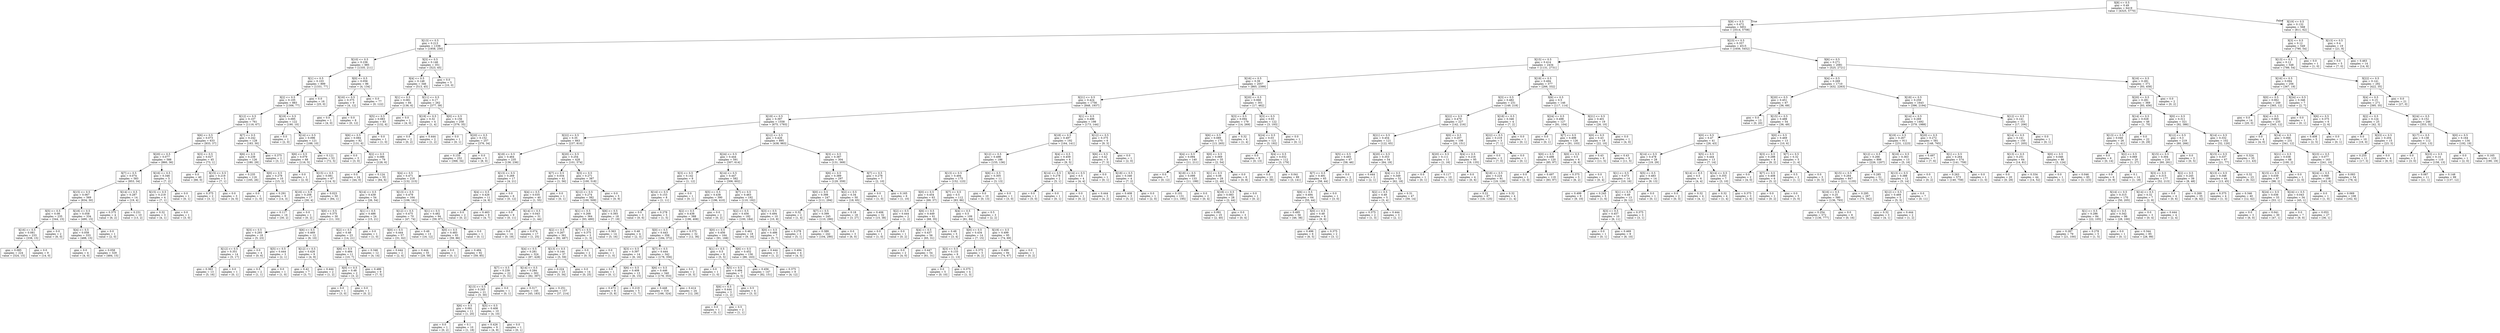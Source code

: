digraph Tree {
node [shape=box] ;
0 [label="X[8] <= 0.5\ngini = 0.49\nsamples = 6419\nvalue = [4325, 5770]"] ;
1 [label="X[9] <= 0.5\ngini = 0.472\nsamples = 5851\nvalue = [3514, 5708]"] ;
0 -> 1 [labeldistance=2.5, labelangle=45, headlabel="True"] ;
2 [label="X[13] <= 0.5\ngini = 0.213\nsamples = 1336\nvalue = [1858, 256]"] ;
1 -> 2 ;
3 [label="X[10] <= 0.5\ngini = 0.236\nsamples = 985\nvalue = [1335, 211]"] ;
2 -> 3 ;
4 [label="X[1] <= 0.5\ngini = 0.103\nsamples = 899\nvalue = [1331, 77]"] ;
3 -> 4 ;
5 [label="X[2] <= 0.5\ngini = 0.105\nsamples = 883\nvalue = [1306, 77]"] ;
4 -> 5 ;
6 [label="X[12] <= 0.5\ngini = 0.107\nsamples = 761\nvalue = [1116, 67]"] ;
5 -> 6 ;
7 [label="X[6] <= 0.5\ngini = 0.073\nsamples = 633\nvalue = [933, 37]"] ;
6 -> 7 ;
8 [label="X[20] <= 0.5\ngini = 0.077\nsamples = 588\nvalue = [860, 36]"] ;
7 -> 8 ;
9 [label="X[7] <= 0.5\ngini = 0.074\nsamples = 583\nvalue = [853, 34]"] ;
8 -> 9 ;
10 [label="X[15] <= 0.5\ngini = 0.067\nsamples = 569\nvalue = [834, 30]"] ;
9 -> 10 ;
11 [label="X[5] <= 0.5\ngini = 0.08\nsamples = 235\nvalue = [344, 15]"] ;
10 -> 11 ;
12 [label="X[16] <= 0.5\ngini = 0.081\nsamples = 233\nvalue = [338, 15]"] ;
11 -> 12 ;
13 [label="gini = 0.085\nsamples = 224\nvalue = [324, 15]"] ;
12 -> 13 ;
14 [label="gini = 0.0\nsamples = 9\nvalue = [14, 0]"] ;
12 -> 14 ;
15 [label="gini = 0.0\nsamples = 2\nvalue = [6, 0]"] ;
11 -> 15 ;
16 [label="X[18] <= 0.5\ngini = 0.058\nsamples = 334\nvalue = [490, 15]"] ;
10 -> 16 ;
17 [label="X[4] <= 0.5\ngini = 0.058\nsamples = 333\nvalue = [488, 15]"] ;
16 -> 17 ;
18 [label="gini = 0.0\nsamples = 4\nvalue = [4, 0]"] ;
17 -> 18 ;
19 [label="gini = 0.058\nsamples = 329\nvalue = [484, 15]"] ;
17 -> 19 ;
20 [label="gini = 0.0\nsamples = 1\nvalue = [2, 0]"] ;
16 -> 20 ;
21 [label="X[14] <= 0.5\ngini = 0.287\nsamples = 14\nvalue = [19, 4]"] ;
9 -> 21 ;
22 [label="gini = 0.375\nsamples = 4\nvalue = [6, 2]"] ;
21 -> 22 ;
23 [label="gini = 0.231\nsamples = 10\nvalue = [13, 2]"] ;
21 -> 23 ;
24 [label="X[16] <= 0.5\ngini = 0.346\nsamples = 5\nvalue = [7, 2]"] ;
8 -> 24 ;
25 [label="X[15] <= 0.5\ngini = 0.219\nsamples = 4\nvalue = [7, 1]"] ;
24 -> 25 ;
26 [label="gini = 0.32\nsamples = 3\nvalue = [4, 1]"] ;
25 -> 26 ;
27 [label="gini = 0.0\nsamples = 1\nvalue = [3, 0]"] ;
25 -> 27 ;
28 [label="gini = 0.0\nsamples = 1\nvalue = [0, 1]"] ;
24 -> 28 ;
29 [label="X[3] <= 0.5\ngini = 0.027\nsamples = 45\nvalue = [73, 1]"] ;
7 -> 29 ;
30 [label="gini = 0.0\nsamples = 40\nvalue = [66, 0]"] ;
29 -> 30 ;
31 [label="X[15] <= 0.5\ngini = 0.219\nsamples = 5\nvalue = [7, 1]"] ;
29 -> 31 ;
32 [label="gini = 0.375\nsamples = 2\nvalue = [3, 1]"] ;
31 -> 32 ;
33 [label="gini = 0.0\nsamples = 3\nvalue = [4, 0]"] ;
31 -> 33 ;
34 [label="X[7] <= 0.5\ngini = 0.242\nsamples = 128\nvalue = [183, 30]"] ;
6 -> 34 ;
35 [label="X[6] <= 0.5\ngini = 0.239\nsamples = 126\nvalue = [180, 29]"] ;
34 -> 35 ;
36 [label="gini = 0.235\nsamples = 116\nvalue = [165, 26]"] ;
35 -> 36 ;
37 [label="X[0] <= 0.5\ngini = 0.278\nsamples = 10\nvalue = [15, 3]"] ;
35 -> 37 ;
38 [label="gini = 0.0\nsamples = 1\nvalue = [1, 0]"] ;
37 -> 38 ;
39 [label="gini = 0.291\nsamples = 9\nvalue = [14, 3]"] ;
37 -> 39 ;
40 [label="gini = 0.375\nsamples = 2\nvalue = [3, 1]"] ;
34 -> 40 ;
41 [label="X[19] <= 0.5\ngini = 0.095\nsamples = 122\nvalue = [190, 10]"] ;
5 -> 41 ;
42 [label="gini = 0.0\nsamples = 1\nvalue = [2, 0]"] ;
41 -> 42 ;
43 [label="X[14] <= 0.5\ngini = 0.096\nsamples = 121\nvalue = [188, 10]"] ;
41 -> 43 ;
44 [label="X[6] <= 0.5\ngini = 0.079\nsamples = 68\nvalue = [116, 5]"] ;
43 -> 44 ;
45 [label="gini = 0.0\nsamples = 1\nvalue = [2, 0]"] ;
44 -> 45 ;
46 [label="X[15] <= 0.5\ngini = 0.081\nsamples = 67\nvalue = [114, 5]"] ;
44 -> 46 ;
47 [label="X[16] <= 0.5\ngini = 0.208\nsamples = 17\nvalue = [30, 4]"] ;
46 -> 47 ;
48 [label="gini = 0.117\nsamples = 16\nvalue = [30, 2]"] ;
47 -> 48 ;
49 [label="gini = 0.0\nsamples = 1\nvalue = [0, 2]"] ;
47 -> 49 ;
50 [label="gini = 0.023\nsamples = 50\nvalue = [84, 1]"] ;
46 -> 50 ;
51 [label="gini = 0.121\nsamples = 53\nvalue = [72, 5]"] ;
43 -> 51 ;
52 [label="gini = 0.0\nsamples = 16\nvalue = [25, 0]"] ;
4 -> 52 ;
53 [label="X[0] <= 0.5\ngini = 0.056\nsamples = 86\nvalue = [4, 134]"] ;
3 -> 53 ;
54 [label="X[16] <= 0.5\ngini = 0.375\nsamples = 9\nvalue = [4, 12]"] ;
53 -> 54 ;
55 [label="gini = 0.0\nsamples = 1\nvalue = [4, 0]"] ;
54 -> 55 ;
56 [label="gini = 0.0\nsamples = 8\nvalue = [0, 12]"] ;
54 -> 56 ;
57 [label="gini = 0.0\nsamples = 77\nvalue = [0, 122]"] ;
53 -> 57 ;
58 [label="X[3] <= 0.5\ngini = 0.146\nsamples = 351\nvalue = [523, 45]"] ;
2 -> 58 ;
59 [label="X[4] <= 0.5\ngini = 0.148\nsamples = 346\nvalue = [513, 45]"] ;
58 -> 59 ;
60 [label="X[1] <= 0.5\ngini = 0.081\nsamples = 84\nvalue = [136, 6]"] ;
59 -> 60 ;
61 [label="X[5] <= 0.5\ngini = 0.083\nsamples = 83\nvalue = [132, 6]"] ;
60 -> 61 ;
62 [label="X[6] <= 0.5\ngini = 0.084\nsamples = 82\nvalue = [131, 6]"] ;
61 -> 62 ;
63 [label="gini = 0.0\nsamples = 3\nvalue = [3, 0]"] ;
62 -> 63 ;
64 [label="X[2] <= 0.5\ngini = 0.086\nsamples = 79\nvalue = [128, 6]"] ;
62 -> 64 ;
65 [label="gini = 0.0\nsamples = 24\nvalue = [44, 0]"] ;
64 -> 65 ;
66 [label="gini = 0.124\nsamples = 55\nvalue = [84, 6]"] ;
64 -> 66 ;
67 [label="gini = 0.0\nsamples = 1\nvalue = [1, 0]"] ;
61 -> 67 ;
68 [label="gini = 0.0\nsamples = 1\nvalue = [4, 0]"] ;
60 -> 68 ;
69 [label="X[11] <= 0.5\ngini = 0.17\nsamples = 262\nvalue = [377, 39]"] ;
59 -> 69 ;
70 [label="X[19] <= 0.5\ngini = 0.32\nsamples = 4\nvalue = [1, 4]"] ;
69 -> 70 ;
71 [label="gini = 0.0\nsamples = 2\nvalue = [0, 2]"] ;
70 -> 71 ;
72 [label="gini = 0.444\nsamples = 2\nvalue = [1, 2]"] ;
70 -> 72 ;
73 [label="X[0] <= 0.5\ngini = 0.156\nsamples = 258\nvalue = [376, 35]"] ;
69 -> 73 ;
74 [label="gini = 0.0\nsamples = 1\nvalue = [0, 1]"] ;
73 -> 74 ;
75 [label="X[20] <= 0.5\ngini = 0.152\nsamples = 257\nvalue = [376, 34]"] ;
73 -> 75 ;
76 [label="gini = 0.155\nsamples = 252\nvalue = [368, 34]"] ;
75 -> 76 ;
77 [label="gini = 0.0\nsamples = 5\nvalue = [8, 0]"] ;
75 -> 77 ;
78 [label="gini = 0.0\nsamples = 5\nvalue = [10, 0]"] ;
58 -> 78 ;
79 [label="X[23] <= 0.5\ngini = 0.357\nsamples = 4515\nvalue = [1656, 5452]"] ;
1 -> 79 ;
80 [label="X[15] <= 0.5\ngini = 0.414\nsamples = 2434\nvalue = [1131, 2731]"] ;
79 -> 80 ;
81 [label="X[16] <= 0.5\ngini = 0.39\nsamples = 2057\nvalue = [865, 2399]"] ;
80 -> 81 ;
82 [label="X[21] <= 0.5\ngini = 0.424\nsamples = 1756\nvalue = [848, 1937]"] ;
81 -> 82 ;
83 [label="X[19] <= 0.5\ngini = 0.397\nsamples = 1558\nvalue = [675, 1793]"] ;
82 -> 83 ;
84 [label="X[22] <= 0.5\ngini = 0.35\nsamples = 663\nvalue = [237, 810]"] ;
83 -> 84 ;
85 [label="X[18] <= 0.5\ngini = 0.464\nsamples = 235\nvalue = [136, 236]"] ;
84 -> 85 ;
86 [label="X[4] <= 0.5\ngini = 0.471\nsamples = 218\nvalue = [132, 215]"] ;
85 -> 86 ;
87 [label="X[14] <= 0.5\ngini = 0.439\nsamples = 54\nvalue = [26, 54]"] ;
86 -> 87 ;
88 [label="X[0] <= 0.5\ngini = 0.375\nsamples = 30\nvalue = [11, 33]"] ;
87 -> 88 ;
89 [label="X[3] <= 0.5\ngini = 0.293\nsamples = 18\nvalue = [5, 23]"] ;
88 -> 89 ;
90 [label="X[12] <= 0.5\ngini = 0.351\nsamples = 14\nvalue = [5, 17]"] ;
89 -> 90 ;
91 [label="gini = 0.363\nsamples = 13\nvalue = [5, 16]"] ;
90 -> 91 ;
92 [label="gini = 0.0\nsamples = 1\nvalue = [0, 1]"] ;
90 -> 92 ;
93 [label="gini = 0.0\nsamples = 4\nvalue = [0, 6]"] ;
89 -> 93 ;
94 [label="X[6] <= 0.5\ngini = 0.469\nsamples = 12\nvalue = [6, 10]"] ;
88 -> 94 ;
95 [label="X[5] <= 0.5\ngini = 0.444\nsamples = 3\nvalue = [2, 1]"] ;
94 -> 95 ;
96 [label="gini = 0.5\nsamples = 2\nvalue = [1, 1]"] ;
95 -> 96 ;
97 [label="gini = 0.0\nsamples = 1\nvalue = [1, 0]"] ;
95 -> 97 ;
98 [label="X[12] <= 0.5\ngini = 0.426\nsamples = 9\nvalue = [4, 9]"] ;
94 -> 98 ;
99 [label="gini = 0.42\nsamples = 7\nvalue = [3, 7]"] ;
98 -> 99 ;
100 [label="gini = 0.444\nsamples = 2\nvalue = [1, 2]"] ;
98 -> 100 ;
101 [label="X[1] <= 0.5\ngini = 0.486\nsamples = 24\nvalue = [15, 21]"] ;
87 -> 101 ;
102 [label="X[2] <= 0.5\ngini = 0.48\nsamples = 23\nvalue = [14, 21]"] ;
101 -> 102 ;
103 [label="X[6] <= 0.5\ngini = 0.484\nsamples = 11\nvalue = [10, 7]"] ;
102 -> 103 ;
104 [label="X[0] <= 0.5\ngini = 0.48\nsamples = 2\nvalue = [3, 2]"] ;
103 -> 104 ;
105 [label="gini = 0.0\nsamples = 1\nvalue = [3, 0]"] ;
104 -> 105 ;
106 [label="gini = 0.0\nsamples = 1\nvalue = [0, 2]"] ;
104 -> 106 ;
107 [label="gini = 0.486\nsamples = 9\nvalue = [7, 5]"] ;
103 -> 107 ;
108 [label="gini = 0.346\nsamples = 12\nvalue = [4, 14]"] ;
102 -> 108 ;
109 [label="gini = 0.0\nsamples = 1\nvalue = [1, 0]"] ;
101 -> 109 ;
110 [label="X[13] <= 0.5\ngini = 0.479\nsamples = 164\nvalue = [106, 161]"] ;
86 -> 110 ;
111 [label="X[12] <= 0.5\ngini = 0.475\nsamples = 70\nvalue = [47, 74]"] ;
110 -> 111 ;
112 [label="X[0] <= 0.5\ngini = 0.444\nsamples = 57\nvalue = [31, 62]"] ;
111 -> 112 ;
113 [label="gini = 0.444\nsamples = 2\nvalue = [2, 4]"] ;
112 -> 113 ;
114 [label="gini = 0.444\nsamples = 55\nvalue = [29, 58]"] ;
112 -> 114 ;
115 [label="gini = 0.49\nsamples = 13\nvalue = [16, 12]"] ;
111 -> 115 ;
116 [label="X[1] <= 0.5\ngini = 0.482\nsamples = 94\nvalue = [59, 87]"] ;
110 -> 116 ;
117 [label="X[0] <= 0.5\ngini = 0.483\nsamples = 93\nvalue = [59, 86]"] ;
116 -> 117 ;
118 [label="gini = 0.0\nsamples = 1\nvalue = [0, 1]"] ;
117 -> 118 ;
119 [label="gini = 0.484\nsamples = 92\nvalue = [59, 85]"] ;
117 -> 119 ;
120 [label="gini = 0.0\nsamples = 1\nvalue = [0, 1]"] ;
116 -> 120 ;
121 [label="X[13] <= 0.5\ngini = 0.269\nsamples = 17\nvalue = [4, 21]"] ;
85 -> 121 ;
122 [label="X[4] <= 0.5\ngini = 0.426\nsamples = 11\nvalue = [4, 9]"] ;
121 -> 122 ;
123 [label="gini = 0.0\nsamples = 2\nvalue = [0, 2]"] ;
122 -> 123 ;
124 [label="gini = 0.463\nsamples = 9\nvalue = [4, 7]"] ;
122 -> 124 ;
125 [label="gini = 0.0\nsamples = 6\nvalue = [0, 12]"] ;
121 -> 125 ;
126 [label="X[20] <= 0.5\ngini = 0.254\nsamples = 428\nvalue = [101, 574]"] ;
84 -> 126 ;
127 [label="X[7] <= 0.5\ngini = 0.034\nsamples = 41\nvalue = [1, 56]"] ;
126 -> 127 ;
128 [label="X[4] <= 0.5\ngini = 0.035\nsamples = 40\nvalue = [1, 55]"] ;
127 -> 128 ;
129 [label="gini = 0.0\nsamples = 9\nvalue = [0, 11]"] ;
128 -> 129 ;
130 [label="X[14] <= 0.5\ngini = 0.043\nsamples = 31\nvalue = [1, 44]"] ;
128 -> 130 ;
131 [label="gini = 0.0\nsamples = 14\nvalue = [0, 19]"] ;
130 -> 131 ;
132 [label="gini = 0.074\nsamples = 17\nvalue = [1, 25]"] ;
130 -> 132 ;
133 [label="gini = 0.0\nsamples = 1\nvalue = [0, 1]"] ;
127 -> 133 ;
134 [label="X[3] <= 0.5\ngini = 0.271\nsamples = 387\nvalue = [100, 518]"] ;
126 -> 134 ;
135 [label="X[12] <= 0.5\ngini = 0.274\nsamples = 382\nvalue = [100, 509]"] ;
134 -> 135 ;
136 [label="X[1] <= 0.5\ngini = 0.268\nsamples = 364\nvalue = [93, 490]"] ;
135 -> 136 ;
137 [label="X[2] <= 0.5\ngini = 0.267\nsamples = 361\nvalue = [92, 487]"] ;
136 -> 137 ;
138 [label="X[4] <= 0.5\ngini = 0.281\nsamples = 324\nvalue = [87, 428]"] ;
137 -> 138 ;
139 [label="X[7] <= 0.5\ngini = 0.239\nsamples = 22\nvalue = [5, 31]"] ;
138 -> 139 ;
140 [label="X[13] <= 0.5\ngini = 0.245\nsamples = 21\nvalue = [5, 30]"] ;
139 -> 140 ;
141 [label="X[6] <= 0.5\ngini = 0.091\nsamples = 11\nvalue = [1, 20]"] ;
140 -> 141 ;
142 [label="gini = 0.0\nsamples = 1\nvalue = [0, 2]"] ;
141 -> 142 ;
143 [label="gini = 0.1\nsamples = 10\nvalue = [1, 18]"] ;
141 -> 143 ;
144 [label="X[5] <= 0.5\ngini = 0.408\nsamples = 10\nvalue = [4, 10]"] ;
140 -> 144 ;
145 [label="gini = 0.426\nsamples = 9\nvalue = [4, 9]"] ;
144 -> 145 ;
146 [label="gini = 0.0\nsamples = 1\nvalue = [0, 1]"] ;
144 -> 146 ;
147 [label="gini = 0.0\nsamples = 1\nvalue = [0, 1]"] ;
139 -> 147 ;
148 [label="X[14] <= 0.5\ngini = 0.284\nsamples = 302\nvalue = [82, 397]"] ;
138 -> 148 ;
149 [label="gini = 0.317\nsamples = 145\nvalue = [45, 183]"] ;
148 -> 149 ;
150 [label="gini = 0.251\nsamples = 157\nvalue = [37, 214]"] ;
148 -> 150 ;
151 [label="X[13] <= 0.5\ngini = 0.144\nsamples = 37\nvalue = [5, 59]"] ;
137 -> 151 ;
152 [label="gini = 0.224\nsamples = 23\nvalue = [5, 34]"] ;
151 -> 152 ;
153 [label="gini = 0.0\nsamples = 14\nvalue = [0, 25]"] ;
151 -> 153 ;
154 [label="X[7] <= 0.5\ngini = 0.375\nsamples = 3\nvalue = [1, 3]"] ;
136 -> 154 ;
155 [label="gini = 0.0\nsamples = 2\nvalue = [0, 3]"] ;
154 -> 155 ;
156 [label="gini = 0.0\nsamples = 1\nvalue = [1, 0]"] ;
154 -> 156 ;
157 [label="X[6] <= 0.5\ngini = 0.393\nsamples = 18\nvalue = [7, 19]"] ;
135 -> 157 ;
158 [label="gini = 0.363\nsamples = 14\nvalue = [5, 16]"] ;
157 -> 158 ;
159 [label="gini = 0.48\nsamples = 4\nvalue = [2, 3]"] ;
157 -> 159 ;
160 [label="gini = 0.0\nsamples = 5\nvalue = [0, 9]"] ;
134 -> 160 ;
161 [label="X[12] <= 0.5\ngini = 0.426\nsamples = 895\nvalue = [438, 983]"] ;
83 -> 161 ;
162 [label="X[24] <= 0.5\ngini = 0.444\nsamples = 591\nvalue = [307, 614]"] ;
161 -> 162 ;
163 [label="X[3] <= 0.5\ngini = 0.142\nsamples = 9\nvalue = [1, 12]"] ;
162 -> 163 ;
164 [label="X[14] <= 0.5\ngini = 0.153\nsamples = 8\nvalue = [1, 11]"] ;
163 -> 164 ;
165 [label="gini = 0.0\nsamples = 3\nvalue = [0, 6]"] ;
164 -> 165 ;
166 [label="gini = 0.278\nsamples = 5\nvalue = [1, 5]"] ;
164 -> 166 ;
167 [label="gini = 0.0\nsamples = 1\nvalue = [0, 1]"] ;
163 -> 167 ;
168 [label="X[14] <= 0.5\ngini = 0.447\nsamples = 582\nvalue = [306, 602]"] ;
162 -> 168 ;
169 [label="X[5] <= 0.5\ngini = 0.438\nsamples = 390\nvalue = [196, 410]"] ;
168 -> 169 ;
170 [label="X[2] <= 0.5\ngini = 0.438\nsamples = 388\nvalue = [196, 408]"] ;
169 -> 170 ;
171 [label="X[0] <= 0.5\ngini = 0.443\nsamples = 356\nvalue = [184, 372]"] ;
170 -> 171 ;
172 [label="X[3] <= 0.5\ngini = 0.397\nsamples = 14\nvalue = [6, 16]"] ;
171 -> 172 ;
173 [label="gini = 0.0\nsamples = 1\nvalue = [0, 1]"] ;
172 -> 173 ;
174 [label="X[6] <= 0.5\ngini = 0.408\nsamples = 13\nvalue = [6, 15]"] ;
172 -> 174 ;
175 [label="gini = 0.473\nsamples = 8\nvalue = [5, 8]"] ;
174 -> 175 ;
176 [label="gini = 0.219\nsamples = 5\nvalue = [1, 7]"] ;
174 -> 176 ;
177 [label="X[7] <= 0.5\ngini = 0.444\nsamples = 342\nvalue = [178, 356]"] ;
171 -> 177 ;
178 [label="X[6] <= 0.5\ngini = 0.446\nsamples = 340\nvalue = [178, 353]"] ;
177 -> 178 ;
179 [label="gini = 0.448\nsamples = 316\nvalue = [166, 324]"] ;
178 -> 179 ;
180 [label="gini = 0.414\nsamples = 24\nvalue = [12, 29]"] ;
178 -> 180 ;
181 [label="gini = 0.0\nsamples = 2\nvalue = [0, 3]"] ;
177 -> 181 ;
182 [label="gini = 0.375\nsamples = 32\nvalue = [12, 36]"] ;
170 -> 182 ;
183 [label="gini = 0.0\nsamples = 2\nvalue = [0, 2]"] ;
169 -> 183 ;
184 [label="X[7] <= 0.5\ngini = 0.463\nsamples = 192\nvalue = [110, 192]"] ;
168 -> 184 ;
185 [label="X[2] <= 0.5\ngini = 0.456\nsamples = 182\nvalue = [100, 184]"] ;
184 -> 185 ;
186 [label="X[0] <= 0.5\ngini = 0.456\nsamples = 164\nvalue = [91, 168]"] ;
185 -> 186 ;
187 [label="X[1] <= 0.5\ngini = 0.5\nsamples = 8\nvalue = [5, 5]"] ;
186 -> 187 ;
188 [label="gini = 0.0\nsamples = 1\nvalue = [1, 0]"] ;
187 -> 188 ;
189 [label="X[5] <= 0.5\ngini = 0.494\nsamples = 7\nvalue = [4, 5]"] ;
187 -> 189 ;
190 [label="X[6] <= 0.5\ngini = 0.444\nsamples = 3\nvalue = [1, 2]"] ;
189 -> 190 ;
191 [label="gini = 0.0\nsamples = 1\nvalue = [0, 1]"] ;
190 -> 191 ;
192 [label="gini = 0.5\nsamples = 2\nvalue = [1, 1]"] ;
190 -> 192 ;
193 [label="gini = 0.5\nsamples = 4\nvalue = [3, 3]"] ;
189 -> 193 ;
194 [label="X[6] <= 0.5\ngini = 0.452\nsamples = 156\nvalue = [86, 163]"] ;
186 -> 194 ;
195 [label="gini = 0.456\nsamples = 147\nvalue = [82, 151]"] ;
194 -> 195 ;
196 [label="gini = 0.375\nsamples = 9\nvalue = [4, 12]"] ;
194 -> 196 ;
197 [label="gini = 0.461\nsamples = 18\nvalue = [9, 16]"] ;
185 -> 197 ;
198 [label="X[3] <= 0.5\ngini = 0.494\nsamples = 10\nvalue = [10, 8]"] ;
184 -> 198 ;
199 [label="X[0] <= 0.5\ngini = 0.486\nsamples = 7\nvalue = [5, 7]"] ;
198 -> 199 ;
200 [label="gini = 0.444\nsamples = 3\nvalue = [1, 2]"] ;
199 -> 200 ;
201 [label="gini = 0.494\nsamples = 4\nvalue = [4, 5]"] ;
199 -> 201 ;
202 [label="gini = 0.278\nsamples = 3\nvalue = [5, 1]"] ;
198 -> 202 ;
203 [label="X[3] <= 0.5\ngini = 0.387\nsamples = 304\nvalue = [131, 369]"] ;
161 -> 203 ;
204 [label="X[6] <= 0.5\ngini = 0.389\nsamples = 297\nvalue = [129, 359]"] ;
203 -> 204 ;
205 [label="X[0] <= 0.5\ngini = 0.398\nsamples = 247\nvalue = [111, 294]"] ;
204 -> 205 ;
206 [label="gini = 0.32\nsamples = 2\nvalue = [1, 4]"] ;
205 -> 206 ;
207 [label="X[7] <= 0.5\ngini = 0.399\nsamples = 245\nvalue = [110, 290]"] ;
205 -> 207 ;
208 [label="gini = 0.389\nsamples = 242\nvalue = [104, 290]"] ;
207 -> 208 ;
209 [label="gini = 0.0\nsamples = 3\nvalue = [6, 0]"] ;
207 -> 209 ;
210 [label="X[2] <= 0.5\ngini = 0.34\nsamples = 50\nvalue = [18, 65]"] ;
204 -> 210 ;
211 [label="gini = 0.18\nsamples = 18\nvalue = [3, 27]"] ;
210 -> 211 ;
212 [label="gini = 0.406\nsamples = 32\nvalue = [15, 38]"] ;
210 -> 212 ;
213 [label="X[7] <= 0.5\ngini = 0.278\nsamples = 7\nvalue = [2, 10]"] ;
203 -> 213 ;
214 [label="gini = 0.0\nsamples = 1\nvalue = [1, 0]"] ;
213 -> 214 ;
215 [label="gini = 0.165\nsamples = 6\nvalue = [1, 10]"] ;
213 -> 215 ;
216 [label="X[1] <= 0.5\ngini = 0.496\nsamples = 198\nvalue = [173, 144]"] ;
82 -> 216 ;
217 [label="X[18] <= 0.5\ngini = 0.497\nsamples = 192\nvalue = [164, 141]"] ;
216 -> 217 ;
218 [label="X[12] <= 0.5\ngini = 0.498\nsamples = 186\nvalue = [155, 136]"] ;
217 -> 218 ;
219 [label="X[13] <= 0.5\ngini = 0.494\nsamples = 175\nvalue = [152, 123]"] ;
218 -> 219 ;
220 [label="X[0] <= 0.5\ngini = 0.454\nsamples = 63\nvalue = [69, 37]"] ;
219 -> 220 ;
221 [label="X[2] <= 0.5\ngini = 0.444\nsamples = 2\nvalue = [1, 2]"] ;
220 -> 221 ;
222 [label="gini = 0.0\nsamples = 1\nvalue = [1, 0]"] ;
221 -> 222 ;
223 [label="gini = 0.0\nsamples = 1\nvalue = [0, 2]"] ;
221 -> 223 ;
224 [label="X[6] <= 0.5\ngini = 0.449\nsamples = 61\nvalue = [68, 35]"] ;
220 -> 224 ;
225 [label="X[4] <= 0.5\ngini = 0.437\nsamples = 56\nvalue = [65, 31]"] ;
224 -> 225 ;
226 [label="gini = 0.0\nsamples = 2\nvalue = [4, 0]"] ;
225 -> 226 ;
227 [label="gini = 0.447\nsamples = 54\nvalue = [61, 31]"] ;
225 -> 227 ;
228 [label="gini = 0.49\nsamples = 5\nvalue = [3, 4]"] ;
224 -> 228 ;
229 [label="X[7] <= 0.5\ngini = 0.5\nsamples = 112\nvalue = [83, 86]"] ;
219 -> 229 ;
230 [label="X[4] <= 0.5\ngini = 0.5\nsamples = 109\nvalue = [81, 84]"] ;
229 -> 230 ;
231 [label="X[0] <= 0.5\ngini = 0.434\nsamples = 14\nvalue = [7, 15]"] ;
230 -> 231 ;
232 [label="X[3] <= 0.5\ngini = 0.133\nsamples = 9\nvalue = [1, 13]"] ;
231 -> 232 ;
233 [label="gini = 0.0\nsamples = 5\nvalue = [0, 10]"] ;
232 -> 233 ;
234 [label="gini = 0.375\nsamples = 4\nvalue = [1, 3]"] ;
232 -> 234 ;
235 [label="gini = 0.375\nsamples = 5\nvalue = [6, 2]"] ;
231 -> 235 ;
236 [label="X[19] <= 0.5\ngini = 0.499\nsamples = 95\nvalue = [74, 69]"] ;
230 -> 236 ;
237 [label="gini = 0.499\nsamples = 94\nvalue = [74, 67]"] ;
236 -> 237 ;
238 [label="gini = 0.0\nsamples = 1\nvalue = [0, 2]"] ;
236 -> 238 ;
239 [label="gini = 0.5\nsamples = 3\nvalue = [2, 2]"] ;
229 -> 239 ;
240 [label="X[6] <= 0.5\ngini = 0.305\nsamples = 11\nvalue = [3, 13]"] ;
218 -> 240 ;
241 [label="gini = 0.0\nsamples = 10\nvalue = [0, 13]"] ;
240 -> 241 ;
242 [label="gini = 0.0\nsamples = 1\nvalue = [3, 0]"] ;
240 -> 242 ;
243 [label="X[4] <= 0.5\ngini = 0.459\nsamples = 6\nvalue = [9, 5]"] ;
217 -> 243 ;
244 [label="X[14] <= 0.5\ngini = 0.278\nsamples = 2\nvalue = [5, 1]"] ;
243 -> 244 ;
245 [label="gini = 0.0\nsamples = 1\nvalue = [5, 0]"] ;
244 -> 245 ;
246 [label="gini = 0.0\nsamples = 1\nvalue = [0, 1]"] ;
244 -> 246 ;
247 [label="X[14] <= 0.5\ngini = 0.5\nsamples = 4\nvalue = [4, 4]"] ;
243 -> 247 ;
248 [label="gini = 0.0\nsamples = 1\nvalue = [0, 2]"] ;
247 -> 248 ;
249 [label="gini = 0.444\nsamples = 3\nvalue = [4, 2]"] ;
247 -> 249 ;
250 [label="X[12] <= 0.5\ngini = 0.375\nsamples = 6\nvalue = [9, 3]"] ;
216 -> 250 ;
251 [label="X[6] <= 0.5\ngini = 0.42\nsamples = 5\nvalue = [7, 3]"] ;
250 -> 251 ;
252 [label="gini = 0.0\nsamples = 1\nvalue = [0, 1]"] ;
251 -> 252 ;
253 [label="X[18] <= 0.5\ngini = 0.346\nsamples = 4\nvalue = [7, 2]"] ;
251 -> 253 ;
254 [label="gini = 0.408\nsamples = 3\nvalue = [5, 2]"] ;
253 -> 254 ;
255 [label="gini = 0.0\nsamples = 1\nvalue = [2, 0]"] ;
253 -> 255 ;
256 [label="gini = 0.0\nsamples = 1\nvalue = [2, 0]"] ;
250 -> 256 ;
257 [label="X[20] <= 0.5\ngini = 0.068\nsamples = 301\nvalue = [17, 462]"] ;
81 -> 257 ;
258 [label="X[3] <= 0.5\ngini = 0.094\nsamples = 179\nvalue = [14, 269]"] ;
257 -> 258 ;
259 [label="X[6] <= 0.5\ngini = 0.089\nsamples = 175\nvalue = [13, 265]"] ;
258 -> 259 ;
260 [label="X[4] <= 0.5\ngini = 0.094\nsamples = 140\nvalue = [11, 211]"] ;
259 -> 260 ;
261 [label="gini = 0.0\nsamples = 7\nvalue = [0, 12]"] ;
260 -> 261 ;
262 [label="X[18] <= 0.5\ngini = 0.099\nsamples = 133\nvalue = [11, 199]"] ;
260 -> 262 ;
263 [label="gini = 0.101\nsamples = 131\nvalue = [11, 195]"] ;
262 -> 263 ;
264 [label="gini = 0.0\nsamples = 2\nvalue = [0, 4]"] ;
262 -> 264 ;
265 [label="X[0] <= 0.5\ngini = 0.069\nsamples = 35\nvalue = [2, 54]"] ;
259 -> 265 ;
266 [label="X[1] <= 0.5\ngini = 0.08\nsamples = 29\nvalue = [2, 46]"] ;
265 -> 266 ;
267 [label="X[18] <= 0.5\ngini = 0.083\nsamples = 28\nvalue = [2, 44]"] ;
266 -> 267 ;
268 [label="gini = 0.091\nsamples = 25\nvalue = [2, 40]"] ;
267 -> 268 ;
269 [label="gini = 0.0\nsamples = 3\nvalue = [0, 4]"] ;
267 -> 269 ;
270 [label="gini = 0.0\nsamples = 1\nvalue = [0, 2]"] ;
266 -> 270 ;
271 [label="gini = 0.0\nsamples = 6\nvalue = [0, 8]"] ;
265 -> 271 ;
272 [label="gini = 0.32\nsamples = 4\nvalue = [1, 4]"] ;
258 -> 272 ;
273 [label="X[3] <= 0.5\ngini = 0.03\nsamples = 122\nvalue = [3, 193]"] ;
257 -> 273 ;
274 [label="X[24] <= 0.5\ngini = 0.03\nsamples = 121\nvalue = [3, 192]"] ;
273 -> 274 ;
275 [label="gini = 0.0\nsamples = 9\nvalue = [0, 13]"] ;
274 -> 275 ;
276 [label="X[4] <= 0.5\ngini = 0.032\nsamples = 112\nvalue = [3, 179]"] ;
274 -> 276 ;
277 [label="gini = 0.0\nsamples = 23\nvalue = [0, 38]"] ;
276 -> 277 ;
278 [label="gini = 0.041\nsamples = 89\nvalue = [3, 141]"] ;
276 -> 278 ;
279 [label="gini = 0.0\nsamples = 1\nvalue = [0, 1]"] ;
273 -> 279 ;
280 [label="X[19] <= 0.5\ngini = 0.494\nsamples = 377\nvalue = [266, 332]"] ;
80 -> 280 ;
281 [label="X[3] <= 0.5\ngini = 0.482\nsamples = 231\nvalue = [149, 218]"] ;
280 -> 281 ;
282 [label="X[22] <= 0.5\ngini = 0.479\nsamples = 227\nvalue = [142, 216]"] ;
281 -> 282 ;
283 [label="X[21] <= 0.5\ngini = 0.454\nsamples = 121\nvalue = [122, 65]"] ;
282 -> 283 ;
284 [label="X[5] <= 0.5\ngini = 0.493\nsamples = 67\nvalue = [58, 46]"] ;
283 -> 284 ;
285 [label="X[7] <= 0.5\ngini = 0.491\nsamples = 65\nvalue = [58, 44]"] ;
284 -> 285 ;
286 [label="X[6] <= 0.5\ngini = 0.494\nsamples = 64\nvalue = [55, 44]"] ;
285 -> 286 ;
287 [label="gini = 0.495\nsamples = 56\nvalue = [46, 38]"] ;
286 -> 287 ;
288 [label="X[0] <= 0.5\ngini = 0.48\nsamples = 8\nvalue = [9, 6]"] ;
286 -> 288 ;
289 [label="gini = 0.496\nsamples = 6\nvalue = [6, 5]"] ;
288 -> 289 ;
290 [label="gini = 0.375\nsamples = 2\nvalue = [3, 1]"] ;
288 -> 290 ;
291 [label="gini = 0.0\nsamples = 1\nvalue = [3, 0]"] ;
285 -> 291 ;
292 [label="gini = 0.0\nsamples = 2\nvalue = [0, 2]"] ;
284 -> 292 ;
293 [label="X[20] <= 0.5\ngini = 0.353\nsamples = 54\nvalue = [64, 19]"] ;
283 -> 293 ;
294 [label="gini = 0.444\nsamples = 2\nvalue = [2, 1]"] ;
293 -> 294 ;
295 [label="X[4] <= 0.5\ngini = 0.349\nsamples = 52\nvalue = [62, 18]"] ;
293 -> 295 ;
296 [label="X[2] <= 0.5\ngini = 0.49\nsamples = 5\nvalue = [3, 4]"] ;
295 -> 296 ;
297 [label="gini = 0.375\nsamples = 2\nvalue = [1, 3]"] ;
296 -> 297 ;
298 [label="gini = 0.444\nsamples = 3\nvalue = [2, 1]"] ;
296 -> 298 ;
299 [label="gini = 0.31\nsamples = 47\nvalue = [59, 14]"] ;
295 -> 299 ;
300 [label="X[0] <= 0.5\ngini = 0.207\nsamples = 106\nvalue = [20, 151]"] ;
282 -> 300 ;
301 [label="X[20] <= 0.5\ngini = 0.111\nsamples = 11\nvalue = [1, 16]"] ;
300 -> 301 ;
302 [label="gini = 0.0\nsamples = 1\nvalue = [0, 1]"] ;
301 -> 302 ;
303 [label="gini = 0.117\nsamples = 10\nvalue = [1, 15]"] ;
301 -> 303 ;
304 [label="X[4] <= 0.5\ngini = 0.216\nsamples = 95\nvalue = [19, 135]"] ;
300 -> 304 ;
305 [label="gini = 0.0\nsamples = 4\nvalue = [0, 6]"] ;
304 -> 305 ;
306 [label="X[18] <= 0.5\ngini = 0.224\nsamples = 91\nvalue = [19, 129]"] ;
304 -> 306 ;
307 [label="gini = 0.22\nsamples = 87\nvalue = [18, 125]"] ;
306 -> 307 ;
308 [label="gini = 0.32\nsamples = 4\nvalue = [1, 4]"] ;
306 -> 308 ;
309 [label="X[18] <= 0.5\ngini = 0.346\nsamples = 4\nvalue = [7, 2]"] ;
281 -> 309 ;
310 [label="X[22] <= 0.5\ngini = 0.219\nsamples = 3\nvalue = [7, 1]"] ;
309 -> 310 ;
311 [label="gini = 0.0\nsamples = 2\nvalue = [7, 0]"] ;
310 -> 311 ;
312 [label="gini = 0.0\nsamples = 1\nvalue = [0, 1]"] ;
310 -> 312 ;
313 [label="gini = 0.0\nsamples = 1\nvalue = [0, 1]"] ;
309 -> 313 ;
314 [label="X[6] <= 0.5\ngini = 0.5\nsamples = 146\nvalue = [117, 114]"] ;
280 -> 314 ;
315 [label="X[24] <= 0.5\ngini = 0.498\nsamples = 127\nvalue = [91, 104]"] ;
314 -> 315 ;
316 [label="gini = 0.0\nsamples = 1\nvalue = [0, 1]"] ;
315 -> 316 ;
317 [label="X[7] <= 0.5\ngini = 0.498\nsamples = 126\nvalue = [91, 103]"] ;
315 -> 317 ;
318 [label="X[0] <= 0.5\ngini = 0.498\nsamples = 120\nvalue = [85, 97]"] ;
317 -> 318 ;
319 [label="gini = 0.0\nsamples = 1\nvalue = [2, 0]"] ;
318 -> 319 ;
320 [label="gini = 0.497\nsamples = 119\nvalue = [83, 97]"] ;
318 -> 320 ;
321 [label="X[0] <= 0.5\ngini = 0.5\nsamples = 6\nvalue = [6, 6]"] ;
317 -> 321 ;
322 [label="gini = 0.375\nsamples = 5\nvalue = [6, 2]"] ;
321 -> 322 ;
323 [label="gini = 0.0\nsamples = 1\nvalue = [0, 4]"] ;
321 -> 323 ;
324 [label="X[21] <= 0.5\ngini = 0.401\nsamples = 19\nvalue = [26, 10]"] ;
314 -> 324 ;
325 [label="X[0] <= 0.5\ngini = 0.43\nsamples = 18\nvalue = [22, 10]"] ;
324 -> 325 ;
326 [label="gini = 0.43\nsamples = 9\nvalue = [11, 5]"] ;
325 -> 326 ;
327 [label="gini = 0.43\nsamples = 9\nvalue = [11, 5]"] ;
325 -> 327 ;
328 [label="gini = 0.0\nsamples = 1\nvalue = [4, 0]"] ;
324 -> 328 ;
329 [label="X[6] <= 0.5\ngini = 0.271\nsamples = 2081\nvalue = [525, 2721]"] ;
79 -> 329 ;
330 [label="X[4] <= 0.5\ngini = 0.269\nsamples = 1710\nvalue = [432, 2263]"] ;
329 -> 330 ;
331 [label="X[20] <= 0.5\ngini = 0.451\nsamples = 67\nvalue = [36, 69]"] ;
330 -> 331 ;
332 [label="gini = 0.0\nsamples = 13\nvalue = [0, 20]"] ;
331 -> 332 ;
333 [label="X[15] <= 0.5\ngini = 0.488\nsamples = 54\nvalue = [36, 49]"] ;
331 -> 333 ;
334 [label="X[0] <= 0.5\ngini = 0.47\nsamples = 41\nvalue = [26, 43]"] ;
333 -> 334 ;
335 [label="X[14] <= 0.5\ngini = 0.478\nsamples = 28\nvalue = [19, 29]"] ;
334 -> 335 ;
336 [label="X[1] <= 0.5\ngini = 0.473\nsamples = 14\nvalue = [10, 16]"] ;
335 -> 336 ;
337 [label="gini = 0.499\nsamples = 9\nvalue = [9, 10]"] ;
336 -> 337 ;
338 [label="gini = 0.245\nsamples = 5\nvalue = [1, 6]"] ;
336 -> 338 ;
339 [label="X[5] <= 0.5\ngini = 0.483\nsamples = 14\nvalue = [9, 13]"] ;
335 -> 339 ;
340 [label="X[1] <= 0.5\ngini = 0.49\nsamples = 13\nvalue = [9, 12]"] ;
339 -> 340 ;
341 [label="X[3] <= 0.5\ngini = 0.457\nsamples = 10\nvalue = [6, 11]"] ;
340 -> 341 ;
342 [label="gini = 0.0\nsamples = 1\nvalue = [0, 1]"] ;
341 -> 342 ;
343 [label="gini = 0.469\nsamples = 9\nvalue = [6, 10]"] ;
341 -> 343 ;
344 [label="gini = 0.375\nsamples = 3\nvalue = [3, 1]"] ;
340 -> 344 ;
345 [label="gini = 0.0\nsamples = 1\nvalue = [0, 1]"] ;
339 -> 345 ;
346 [label="X[5] <= 0.5\ngini = 0.444\nsamples = 13\nvalue = [7, 14]"] ;
334 -> 346 ;
347 [label="X[14] <= 0.5\ngini = 0.5\nsamples = 6\nvalue = [4, 4]"] ;
346 -> 347 ;
348 [label="gini = 0.0\nsamples = 2\nvalue = [0, 3]"] ;
347 -> 348 ;
349 [label="gini = 0.32\nsamples = 4\nvalue = [4, 1]"] ;
347 -> 349 ;
350 [label="X[14] <= 0.5\ngini = 0.355\nsamples = 7\nvalue = [3, 10]"] ;
346 -> 350 ;
351 [label="gini = 0.32\nsamples = 4\nvalue = [1, 4]"] ;
350 -> 351 ;
352 [label="gini = 0.375\nsamples = 3\nvalue = [2, 6]"] ;
350 -> 352 ;
353 [label="X[0] <= 0.5\ngini = 0.469\nsamples = 13\nvalue = [10, 6]"] ;
333 -> 353 ;
354 [label="X[3] <= 0.5\ngini = 0.298\nsamples = 8\nvalue = [9, 2]"] ;
353 -> 354 ;
355 [label="gini = 0.0\nsamples = 2\nvalue = [4, 0]"] ;
354 -> 355 ;
356 [label="X[7] <= 0.5\ngini = 0.408\nsamples = 6\nvalue = [5, 2]"] ;
354 -> 356 ;
357 [label="gini = 0.0\nsamples = 1\nvalue = [0, 2]"] ;
356 -> 357 ;
358 [label="gini = 0.0\nsamples = 5\nvalue = [5, 0]"] ;
356 -> 358 ;
359 [label="X[7] <= 0.5\ngini = 0.32\nsamples = 5\nvalue = [1, 4]"] ;
353 -> 359 ;
360 [label="gini = 0.5\nsamples = 2\nvalue = [1, 1]"] ;
359 -> 360 ;
361 [label="gini = 0.0\nsamples = 3\nvalue = [0, 3]"] ;
359 -> 361 ;
362 [label="X[18] <= 0.5\ngini = 0.259\nsamples = 1643\nvalue = [396, 2194]"] ;
330 -> 362 ;
363 [label="X[14] <= 0.5\ngini = 0.269\nsamples = 1492\nvalue = [379, 1988]"] ;
362 -> 363 ;
364 [label="X[19] <= 0.5\ngini = 0.267\nsamples = 911\nvalue = [231, 1223]"] ;
363 -> 364 ;
365 [label="X[12] <= 0.5\ngini = 0.266\nsamples = 898\nvalue = [226, 1207]"] ;
364 -> 365 ;
366 [label="X[15] <= 0.5\ngini = 0.264\nsamples = 847\nvalue = [211, 1135]"] ;
365 -> 366 ;
367 [label="X[16] <= 0.5\ngini = 0.25\nsamples = 580\nvalue = [136, 793]"] ;
366 -> 367 ;
368 [label="gini = 0.254\nsamples = 572\nvalue = [136, 777]"] ;
367 -> 368 ;
369 [label="gini = 0.0\nsamples = 8\nvalue = [0, 16]"] ;
367 -> 369 ;
370 [label="gini = 0.295\nsamples = 267\nvalue = [75, 342]"] ;
366 -> 370 ;
371 [label="gini = 0.285\nsamples = 51\nvalue = [15, 72]"] ;
365 -> 371 ;
372 [label="X[16] <= 0.5\ngini = 0.363\nsamples = 13\nvalue = [5, 16]"] ;
364 -> 372 ;
373 [label="X[13] <= 0.5\ngini = 0.388\nsamples = 12\nvalue = [5, 14]"] ;
372 -> 373 ;
374 [label="X[12] <= 0.5\ngini = 0.469\nsamples = 5\nvalue = [5, 3]"] ;
373 -> 374 ;
375 [label="gini = 0.32\nsamples = 3\nvalue = [4, 1]"] ;
374 -> 375 ;
376 [label="gini = 0.444\nsamples = 2\nvalue = [1, 2]"] ;
374 -> 376 ;
377 [label="gini = 0.0\nsamples = 7\nvalue = [0, 11]"] ;
373 -> 377 ;
378 [label="gini = 0.0\nsamples = 1\nvalue = [0, 2]"] ;
372 -> 378 ;
379 [label="X[20] <= 0.5\ngini = 0.272\nsamples = 581\nvalue = [148, 765]"] ;
363 -> 379 ;
380 [label="gini = 0.497\nsamples = 7\nvalue = [7, 6]"] ;
379 -> 380 ;
381 [label="X[1] <= 0.5\ngini = 0.264\nsamples = 574\nvalue = [141, 759]"] ;
379 -> 381 ;
382 [label="gini = 0.263\nsamples = 573\nvalue = [140, 759]"] ;
381 -> 382 ;
383 [label="gini = 0.0\nsamples = 1\nvalue = [1, 0]"] ;
381 -> 383 ;
384 [label="X[12] <= 0.5\ngini = 0.141\nsamples = 151\nvalue = [17, 206]"] ;
362 -> 384 ;
385 [label="X[14] <= 0.5\ngini = 0.141\nsamples = 150\nvalue = [17, 205]"] ;
384 -> 385 ;
386 [label="X[13] <= 0.5\ngini = 0.251\nsamples = 64\nvalue = [14, 81]"] ;
385 -> 386 ;
387 [label="gini = 0.0\nsamples = 20\nvalue = [0, 29]"] ;
386 -> 387 ;
388 [label="gini = 0.334\nsamples = 44\nvalue = [14, 52]"] ;
386 -> 388 ;
389 [label="X[0] <= 0.5\ngini = 0.046\nsamples = 86\nvalue = [3, 124]"] ;
385 -> 389 ;
390 [label="gini = 0.0\nsamples = 1\nvalue = [0, 1]"] ;
389 -> 390 ;
391 [label="gini = 0.046\nsamples = 85\nvalue = [3, 123]"] ;
389 -> 391 ;
392 [label="gini = 0.0\nsamples = 1\nvalue = [0, 1]"] ;
384 -> 392 ;
393 [label="X[16] <= 0.5\ngini = 0.281\nsamples = 371\nvalue = [93, 458]"] ;
329 -> 393 ;
394 [label="X[20] <= 0.5\ngini = 0.281\nsamples = 369\nvalue = [93, 456]"] ;
393 -> 394 ;
395 [label="X[14] <= 0.5\ngini = 0.028\nsamples = 48\nvalue = [1, 70]"] ;
394 -> 395 ;
396 [label="X[13] <= 0.5\ngini = 0.046\nsamples = 26\nvalue = [1, 41]"] ;
395 -> 396 ;
397 [label="gini = 0.0\nsamples = 6\nvalue = [0, 14]"] ;
396 -> 397 ;
398 [label="X[2] <= 0.5\ngini = 0.069\nsamples = 20\nvalue = [1, 27]"] ;
396 -> 398 ;
399 [label="gini = 0.0\nsamples = 6\nvalue = [0, 9]"] ;
398 -> 399 ;
400 [label="gini = 0.1\nsamples = 14\nvalue = [1, 18]"] ;
398 -> 400 ;
401 [label="gini = 0.0\nsamples = 22\nvalue = [0, 29]"] ;
395 -> 401 ;
402 [label="X[0] <= 0.5\ngini = 0.311\nsamples = 321\nvalue = [92, 386]"] ;
394 -> 402 ;
403 [label="X[12] <= 0.5\ngini = 0.3\nsamples = 219\nvalue = [60, 266]"] ;
402 -> 403 ;
404 [label="X[15] <= 0.5\ngini = 0.304\nsamples = 216\nvalue = [60, 261]"] ;
403 -> 404 ;
405 [label="X[3] <= 0.5\ngini = 0.315\nsamples = 177\nvalue = [52, 213]"] ;
404 -> 405 ;
406 [label="X[14] <= 0.5\ngini = 0.315\nsamples = 170\nvalue = [50, 205]"] ;
405 -> 406 ;
407 [label="X[1] <= 0.5\ngini = 0.286\nsamples = 84\nvalue = [22, 105]"] ;
406 -> 407 ;
408 [label="gini = 0.287\nsamples = 79\nvalue = [21, 100]"] ;
407 -> 408 ;
409 [label="gini = 0.278\nsamples = 5\nvalue = [1, 5]"] ;
407 -> 409 ;
410 [label="X[2] <= 0.5\ngini = 0.342\nsamples = 86\nvalue = [28, 100]"] ;
406 -> 410 ;
411 [label="gini = 0.0\nsamples = 1\nvalue = [0, 1]"] ;
410 -> 411 ;
412 [label="gini = 0.344\nsamples = 85\nvalue = [28, 99]"] ;
410 -> 412 ;
413 [label="X[14] <= 0.5\ngini = 0.32\nsamples = 7\nvalue = [2, 8]"] ;
405 -> 413 ;
414 [label="gini = 0.0\nsamples = 3\nvalue = [0, 4]"] ;
413 -> 414 ;
415 [label="gini = 0.444\nsamples = 4\nvalue = [2, 4]"] ;
413 -> 415 ;
416 [label="X[2] <= 0.5\ngini = 0.245\nsamples = 39\nvalue = [8, 48]"] ;
404 -> 416 ;
417 [label="gini = 0.0\nsamples = 4\nvalue = [0, 6]"] ;
416 -> 417 ;
418 [label="gini = 0.269\nsamples = 35\nvalue = [8, 42]"] ;
416 -> 418 ;
419 [label="gini = 0.0\nsamples = 3\nvalue = [0, 5]"] ;
403 -> 419 ;
420 [label="X[14] <= 0.5\ngini = 0.332\nsamples = 102\nvalue = [32, 120]"] ;
402 -> 420 ;
421 [label="X[15] <= 0.5\ngini = 0.337\nsamples = 67\nvalue = [21, 77]"] ;
420 -> 421 ;
422 [label="X[13] <= 0.5\ngini = 0.348\nsamples = 44\nvalue = [13, 45]"] ;
421 -> 422 ;
423 [label="gini = 0.375\nsamples = 4\nvalue = [1, 3]"] ;
422 -> 423 ;
424 [label="gini = 0.346\nsamples = 40\nvalue = [12, 42]"] ;
422 -> 424 ;
425 [label="gini = 0.32\nsamples = 23\nvalue = [8, 32]"] ;
421 -> 425 ;
426 [label="gini = 0.324\nsamples = 35\nvalue = [11, 43]"] ;
420 -> 426 ;
427 [label="gini = 0.0\nsamples = 2\nvalue = [0, 2]"] ;
393 -> 427 ;
428 [label="X[19] <= 0.5\ngini = 0.132\nsamples = 568\nvalue = [811, 62]"] ;
0 -> 428 [labeldistance=2.5, labelangle=-45, headlabel="False"] ;
429 [label="X[3] <= 0.5\ngini = 0.12\nsamples = 549\nvalue = [790, 54]"] ;
428 -> 429 ;
430 [label="X[13] <= 0.5\ngini = 0.12\nsamples = 548\nvalue = [789, 54]"] ;
429 -> 430 ;
431 [label="X[16] <= 0.5\ngini = 0.094\nsamples = 256\nvalue = [367, 19]"] ;
430 -> 431 ;
432 [label="X[0] <= 0.5\ngini = 0.062\nsamples = 249\nvalue = [365, 12]"] ;
431 -> 432 ;
433 [label="gini = 0.0\nsamples = 14\nvalue = [20, 0]"] ;
432 -> 433 ;
434 [label="X[4] <= 0.5\ngini = 0.065\nsamples = 235\nvalue = [345, 12]"] ;
432 -> 434 ;
435 [label="gini = 0.0\nsamples = 4\nvalue = [4, 0]"] ;
434 -> 435 ;
436 [label="X[14] <= 0.5\ngini = 0.066\nsamples = 231\nvalue = [341, 12]"] ;
434 -> 436 ;
437 [label="X[21] <= 0.5\ngini = 0.038\nsamples = 68\nvalue = [100, 2]"] ;
436 -> 437 ;
438 [label="X[15] <= 0.5\ngini = 0.039\nsamples = 67\nvalue = [98, 2]"] ;
437 -> 438 ;
439 [label="X[24] <= 0.5\ngini = 0.036\nsamples = 33\nvalue = [53, 1]"] ;
438 -> 439 ;
440 [label="gini = 0.0\nsamples = 3\nvalue = [6, 0]"] ;
439 -> 440 ;
441 [label="gini = 0.041\nsamples = 30\nvalue = [47, 1]"] ;
439 -> 441 ;
442 [label="X[24] <= 0.5\ngini = 0.043\nsamples = 34\nvalue = [45, 1]"] ;
438 -> 442 ;
443 [label="gini = 0.0\nsamples = 7\nvalue = [9, 0]"] ;
442 -> 443 ;
444 [label="gini = 0.053\nsamples = 27\nvalue = [36, 1]"] ;
442 -> 444 ;
445 [label="gini = 0.0\nsamples = 1\nvalue = [2, 0]"] ;
437 -> 445 ;
446 [label="X[23] <= 0.5\ngini = 0.077\nsamples = 163\nvalue = [241, 10]"] ;
436 -> 446 ;
447 [label="X[24] <= 0.5\ngini = 0.068\nsamples = 109\nvalue = [163, 6]"] ;
446 -> 447 ;
448 [label="gini = 0.0\nsamples = 1\nvalue = [1, 0]"] ;
447 -> 448 ;
449 [label="gini = 0.069\nsamples = 108\nvalue = [162, 6]"] ;
447 -> 449 ;
450 [label="gini = 0.093\nsamples = 54\nvalue = [78, 4]"] ;
446 -> 450 ;
451 [label="X[24] <= 0.5\ngini = 0.346\nsamples = 7\nvalue = [2, 7]"] ;
431 -> 451 ;
452 [label="gini = 0.0\nsamples = 1\nvalue = [0, 1]"] ;
451 -> 452 ;
453 [label="X[6] <= 0.5\ngini = 0.375\nsamples = 6\nvalue = [2, 6]"] ;
451 -> 453 ;
454 [label="gini = 0.408\nsamples = 5\nvalue = [2, 5]"] ;
453 -> 454 ;
455 [label="gini = 0.0\nsamples = 1\nvalue = [0, 1]"] ;
453 -> 455 ;
456 [label="X[22] <= 0.5\ngini = 0.141\nsamples = 292\nvalue = [422, 35]"] ;
430 -> 456 ;
457 [label="X[4] <= 0.5\ngini = 0.15\nsamples = 271\nvalue = [395, 35]"] ;
456 -> 457 ;
458 [label="X[2] <= 0.5\ngini = 0.124\nsamples = 25\nvalue = [42, 3]"] ;
457 -> 458 ;
459 [label="gini = 0.0\nsamples = 10\nvalue = [19, 0]"] ;
458 -> 459 ;
460 [label="X[23] <= 0.5\ngini = 0.204\nsamples = 15\nvalue = [23, 3]"] ;
458 -> 460 ;
461 [label="gini = 0.255\nsamples = 11\nvalue = [17, 3]"] ;
460 -> 461 ;
462 [label="gini = 0.0\nsamples = 4\nvalue = [6, 0]"] ;
460 -> 462 ;
463 [label="X[24] <= 0.5\ngini = 0.152\nsamples = 246\nvalue = [353, 32]"] ;
457 -> 463 ;
464 [label="X[17] <= 0.5\ngini = 0.138\nsamples = 112\nvalue = [161, 13]"] ;
463 -> 464 ;
465 [label="gini = 0.0\nsamples = 2\nvalue = [3, 0]"] ;
464 -> 465 ;
466 [label="X[23] <= 0.5\ngini = 0.14\nsamples = 110\nvalue = [158, 13]"] ;
464 -> 466 ;
467 [label="gini = 0.087\nsamples = 11\nvalue = [21, 1]"] ;
466 -> 467 ;
468 [label="gini = 0.148\nsamples = 99\nvalue = [137, 12]"] ;
466 -> 468 ;
469 [label="X[0] <= 0.5\ngini = 0.164\nsamples = 134\nvalue = [192, 19]"] ;
463 -> 469 ;
470 [label="gini = 0.0\nsamples = 1\nvalue = [2, 0]"] ;
469 -> 470 ;
471 [label="gini = 0.165\nsamples = 133\nvalue = [190, 19]"] ;
469 -> 471 ;
472 [label="gini = 0.0\nsamples = 21\nvalue = [27, 0]"] ;
456 -> 472 ;
473 [label="gini = 0.0\nsamples = 1\nvalue = [1, 0]"] ;
429 -> 473 ;
474 [label="X[13] <= 0.5\ngini = 0.4\nsamples = 19\nvalue = [21, 8]"] ;
428 -> 474 ;
475 [label="gini = 0.0\nsamples = 5\nvalue = [7, 0]"] ;
474 -> 475 ;
476 [label="gini = 0.463\nsamples = 14\nvalue = [14, 8]"] ;
474 -> 476 ;
}
